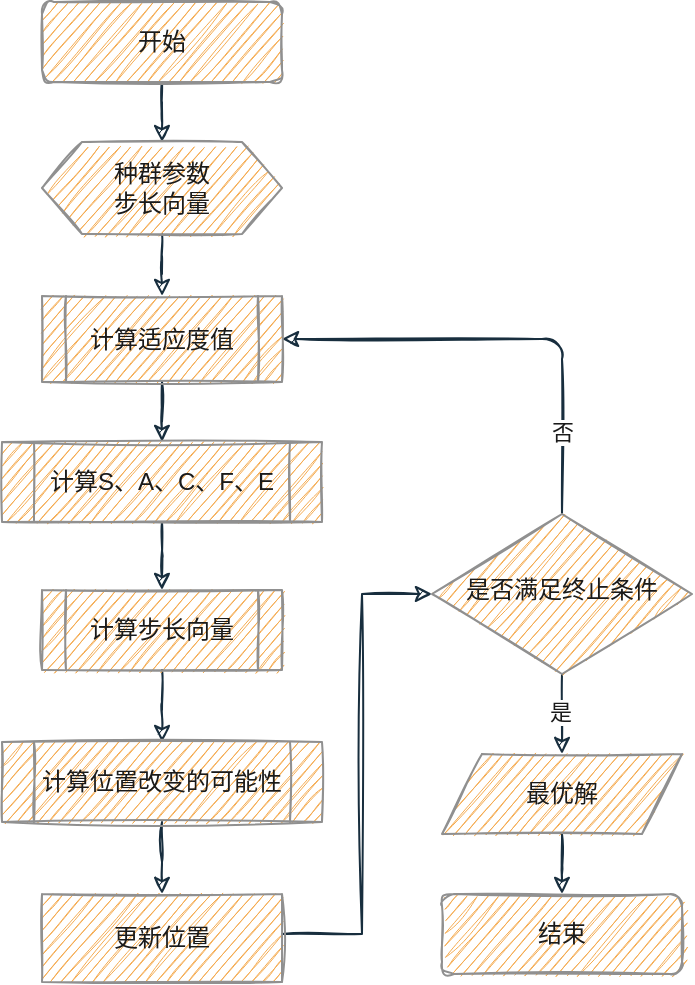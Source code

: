 <mxfile version="18.0.5" type="github">
  <diagram id="C5RBs43oDa-KdzZeNtuy" name="Page-1">
    <mxGraphModel dx="1038" dy="523" grid="1" gridSize="10" guides="1" tooltips="1" connect="1" arrows="1" fold="1" page="1" pageScale="1" pageWidth="827" pageHeight="1169" background="none" math="0" shadow="0">
      <root>
        <mxCell id="WIyWlLk6GJQsqaUBKTNV-0" />
        <mxCell id="WIyWlLk6GJQsqaUBKTNV-1" parent="WIyWlLk6GJQsqaUBKTNV-0" />
        <mxCell id="bW9ENUSjx357nEFcthER-5" style="edgeStyle=orthogonalEdgeStyle;rounded=0;orthogonalLoop=1;jettySize=auto;html=1;entryX=0.5;entryY=0;entryDx=0;entryDy=0;sketch=1;labelBackgroundColor=#EEEEEE;strokeColor=#182E3E;fontColor=#1A1A1A;" parent="WIyWlLk6GJQsqaUBKTNV-1" source="WIyWlLk6GJQsqaUBKTNV-3" target="bW9ENUSjx357nEFcthER-4" edge="1">
          <mxGeometry relative="1" as="geometry" />
        </mxCell>
        <mxCell id="WIyWlLk6GJQsqaUBKTNV-3" value="开始" style="rounded=1;whiteSpace=wrap;html=1;fontSize=12;glass=0;strokeWidth=1;shadow=0;sketch=1;fillColor=#F5AB50;strokeColor=#909090;fontColor=#1A1A1A;" parent="WIyWlLk6GJQsqaUBKTNV-1" vertex="1">
          <mxGeometry x="160" y="80" width="120" height="40" as="geometry" />
        </mxCell>
        <mxCell id="bW9ENUSjx357nEFcthER-25" value="" style="edgeStyle=orthogonalEdgeStyle;rounded=0;orthogonalLoop=1;jettySize=auto;html=1;sketch=1;labelBackgroundColor=#EEEEEE;strokeColor=#182E3E;fontColor=#1A1A1A;" parent="WIyWlLk6GJQsqaUBKTNV-1" source="WIyWlLk6GJQsqaUBKTNV-6" target="bW9ENUSjx357nEFcthER-24" edge="1">
          <mxGeometry relative="1" as="geometry">
            <Array as="points">
              <mxPoint x="420" y="470" />
              <mxPoint x="420" y="470" />
            </Array>
          </mxGeometry>
        </mxCell>
        <mxCell id="bW9ENUSjx357nEFcthER-34" value="是" style="edgeLabel;html=1;align=center;verticalAlign=middle;resizable=0;points=[];fontColor=#1A1A1A;" parent="bW9ENUSjx357nEFcthER-25" vertex="1" connectable="0">
          <mxGeometry x="0.226" y="-1" relative="1" as="geometry">
            <mxPoint y="-6" as="offset" />
          </mxGeometry>
        </mxCell>
        <mxCell id="bW9ENUSjx357nEFcthER-31" style="edgeStyle=orthogonalEdgeStyle;curved=0;rounded=1;sketch=1;orthogonalLoop=1;jettySize=auto;html=1;exitX=0.5;exitY=0;exitDx=0;exitDy=0;entryX=1;entryY=0.5;entryDx=0;entryDy=0;fontColor=#1A1A1A;strokeColor=#182E3E;" parent="WIyWlLk6GJQsqaUBKTNV-1" source="WIyWlLk6GJQsqaUBKTNV-6" target="bW9ENUSjx357nEFcthER-6" edge="1">
          <mxGeometry relative="1" as="geometry" />
        </mxCell>
        <mxCell id="bW9ENUSjx357nEFcthER-32" value="否" style="edgeLabel;html=1;align=center;verticalAlign=middle;resizable=0;points=[];fontColor=#1A1A1A;" parent="bW9ENUSjx357nEFcthER-31" vertex="1" connectable="0">
          <mxGeometry x="-0.046" relative="1" as="geometry">
            <mxPoint x="21" y="46" as="offset" />
          </mxGeometry>
        </mxCell>
        <mxCell id="WIyWlLk6GJQsqaUBKTNV-6" value="是否满足终止条件" style="rhombus;whiteSpace=wrap;html=1;shadow=0;fontFamily=Helvetica;fontSize=12;align=center;strokeWidth=1;spacing=6;spacingTop=-4;sketch=1;rounded=0;fillColor=#F5AB50;strokeColor=#909090;fontColor=#1A1A1A;" parent="WIyWlLk6GJQsqaUBKTNV-1" vertex="1">
          <mxGeometry x="355" y="336" width="130" height="80" as="geometry" />
        </mxCell>
        <mxCell id="bW9ENUSjx357nEFcthER-7" value="" style="edgeStyle=orthogonalEdgeStyle;rounded=0;orthogonalLoop=1;jettySize=auto;html=1;sketch=1;labelBackgroundColor=#EEEEEE;strokeColor=#182E3E;fontColor=#1A1A1A;" parent="WIyWlLk6GJQsqaUBKTNV-1" source="bW9ENUSjx357nEFcthER-4" target="bW9ENUSjx357nEFcthER-6" edge="1">
          <mxGeometry relative="1" as="geometry" />
        </mxCell>
        <mxCell id="bW9ENUSjx357nEFcthER-4" value="种群参数&lt;br&gt;步长向量" style="shape=hexagon;perimeter=hexagonPerimeter2;whiteSpace=wrap;html=1;fixedSize=1;size=20;sketch=1;rounded=0;fillColor=#F5AB50;strokeColor=#909090;fontColor=#1A1A1A;" parent="WIyWlLk6GJQsqaUBKTNV-1" vertex="1">
          <mxGeometry x="160" y="150" width="120" height="46" as="geometry" />
        </mxCell>
        <mxCell id="bW9ENUSjx357nEFcthER-20" style="edgeStyle=orthogonalEdgeStyle;rounded=0;orthogonalLoop=1;jettySize=auto;html=1;entryX=0.5;entryY=0;entryDx=0;entryDy=0;sketch=1;labelBackgroundColor=#EEEEEE;strokeColor=#182E3E;fontColor=#1A1A1A;" parent="WIyWlLk6GJQsqaUBKTNV-1" source="bW9ENUSjx357nEFcthER-6" target="bW9ENUSjx357nEFcthER-10" edge="1">
          <mxGeometry relative="1" as="geometry" />
        </mxCell>
        <mxCell id="bW9ENUSjx357nEFcthER-6" value="计算适应度值" style="shape=process;whiteSpace=wrap;html=1;backgroundOutline=1;sketch=1;rounded=0;fillColor=#F5AB50;strokeColor=#909090;fontColor=#1A1A1A;" parent="WIyWlLk6GJQsqaUBKTNV-1" vertex="1">
          <mxGeometry x="160" y="227" width="120" height="43" as="geometry" />
        </mxCell>
        <mxCell id="bW9ENUSjx357nEFcthER-15" value="" style="edgeStyle=orthogonalEdgeStyle;rounded=0;orthogonalLoop=1;jettySize=auto;html=1;sketch=1;labelBackgroundColor=#EEEEEE;strokeColor=#182E3E;fontColor=#1A1A1A;" parent="WIyWlLk6GJQsqaUBKTNV-1" source="bW9ENUSjx357nEFcthER-10" target="bW9ENUSjx357nEFcthER-14" edge="1">
          <mxGeometry relative="1" as="geometry" />
        </mxCell>
        <mxCell id="bW9ENUSjx357nEFcthER-10" value="计算S、A、C、F、E" style="shape=process;whiteSpace=wrap;html=1;backgroundOutline=1;sketch=1;rounded=0;fillColor=#F5AB50;strokeColor=#909090;fontColor=#1A1A1A;" parent="WIyWlLk6GJQsqaUBKTNV-1" vertex="1">
          <mxGeometry x="140" y="300" width="160" height="40" as="geometry" />
        </mxCell>
        <mxCell id="bW9ENUSjx357nEFcthER-17" value="" style="edgeStyle=orthogonalEdgeStyle;rounded=0;orthogonalLoop=1;jettySize=auto;html=1;sketch=1;labelBackgroundColor=#EEEEEE;strokeColor=#182E3E;fontColor=#1A1A1A;" parent="WIyWlLk6GJQsqaUBKTNV-1" source="bW9ENUSjx357nEFcthER-14" target="bW9ENUSjx357nEFcthER-16" edge="1">
          <mxGeometry relative="1" as="geometry" />
        </mxCell>
        <mxCell id="bW9ENUSjx357nEFcthER-14" value="计算步长向量" style="shape=process;whiteSpace=wrap;html=1;backgroundOutline=1;sketch=1;rounded=0;fillColor=#F5AB50;strokeColor=#909090;fontColor=#1A1A1A;" parent="WIyWlLk6GJQsqaUBKTNV-1" vertex="1">
          <mxGeometry x="160" y="374" width="120" height="40" as="geometry" />
        </mxCell>
        <mxCell id="bW9ENUSjx357nEFcthER-19" value="" style="edgeStyle=orthogonalEdgeStyle;rounded=0;orthogonalLoop=1;jettySize=auto;html=1;sketch=1;labelBackgroundColor=#EEEEEE;strokeColor=#182E3E;fontColor=#1A1A1A;" parent="WIyWlLk6GJQsqaUBKTNV-1" source="bW9ENUSjx357nEFcthER-16" edge="1">
          <mxGeometry relative="1" as="geometry">
            <mxPoint x="220" y="526" as="targetPoint" />
          </mxGeometry>
        </mxCell>
        <mxCell id="bW9ENUSjx357nEFcthER-16" value="计算位置改变的可能性" style="shape=process;whiteSpace=wrap;html=1;backgroundOutline=1;sketch=1;rounded=0;fillColor=#F5AB50;strokeColor=#909090;fontColor=#1A1A1A;" parent="WIyWlLk6GJQsqaUBKTNV-1" vertex="1">
          <mxGeometry x="140" y="450" width="160" height="40" as="geometry" />
        </mxCell>
        <mxCell id="bW9ENUSjx357nEFcthER-22" style="edgeStyle=orthogonalEdgeStyle;rounded=0;orthogonalLoop=1;jettySize=auto;html=1;entryX=0;entryY=0.5;entryDx=0;entryDy=0;sketch=1;labelBackgroundColor=#EEEEEE;strokeColor=#182E3E;fontColor=#1A1A1A;" parent="WIyWlLk6GJQsqaUBKTNV-1" target="WIyWlLk6GJQsqaUBKTNV-6" edge="1">
          <mxGeometry relative="1" as="geometry">
            <Array as="points">
              <mxPoint x="320" y="546" />
              <mxPoint x="320" y="376" />
            </Array>
            <mxPoint x="280" y="546" as="sourcePoint" />
          </mxGeometry>
        </mxCell>
        <mxCell id="bW9ENUSjx357nEFcthER-27" value="" style="edgeStyle=orthogonalEdgeStyle;rounded=0;orthogonalLoop=1;jettySize=auto;html=1;sketch=1;labelBackgroundColor=#EEEEEE;strokeColor=#182E3E;fontColor=#1A1A1A;" parent="WIyWlLk6GJQsqaUBKTNV-1" source="bW9ENUSjx357nEFcthER-24" target="bW9ENUSjx357nEFcthER-26" edge="1">
          <mxGeometry relative="1" as="geometry" />
        </mxCell>
        <mxCell id="bW9ENUSjx357nEFcthER-24" value="最优解" style="shape=parallelogram;perimeter=parallelogramPerimeter;whiteSpace=wrap;html=1;fixedSize=1;sketch=1;rounded=0;fillColor=#F5AB50;strokeColor=#909090;fontColor=#1A1A1A;" parent="WIyWlLk6GJQsqaUBKTNV-1" vertex="1">
          <mxGeometry x="360" y="456" width="120" height="40" as="geometry" />
        </mxCell>
        <mxCell id="bW9ENUSjx357nEFcthER-26" value="结束" style="rounded=1;whiteSpace=wrap;html=1;fontSize=12;glass=0;strokeWidth=1;shadow=0;sketch=1;fillColor=#F5AB50;strokeColor=#909090;fontColor=#1A1A1A;" parent="WIyWlLk6GJQsqaUBKTNV-1" vertex="1">
          <mxGeometry x="360" y="526" width="120" height="40" as="geometry" />
        </mxCell>
        <mxCell id="UeTpLcDPgzboMEgft1tD-0" value="更新位置" style="rounded=0;whiteSpace=wrap;html=1;sketch=1;fontColor=#1A1A1A;strokeColor=#909090;fillColor=#F5AB50;" vertex="1" parent="WIyWlLk6GJQsqaUBKTNV-1">
          <mxGeometry x="160" y="526" width="120" height="44" as="geometry" />
        </mxCell>
      </root>
    </mxGraphModel>
  </diagram>
</mxfile>
